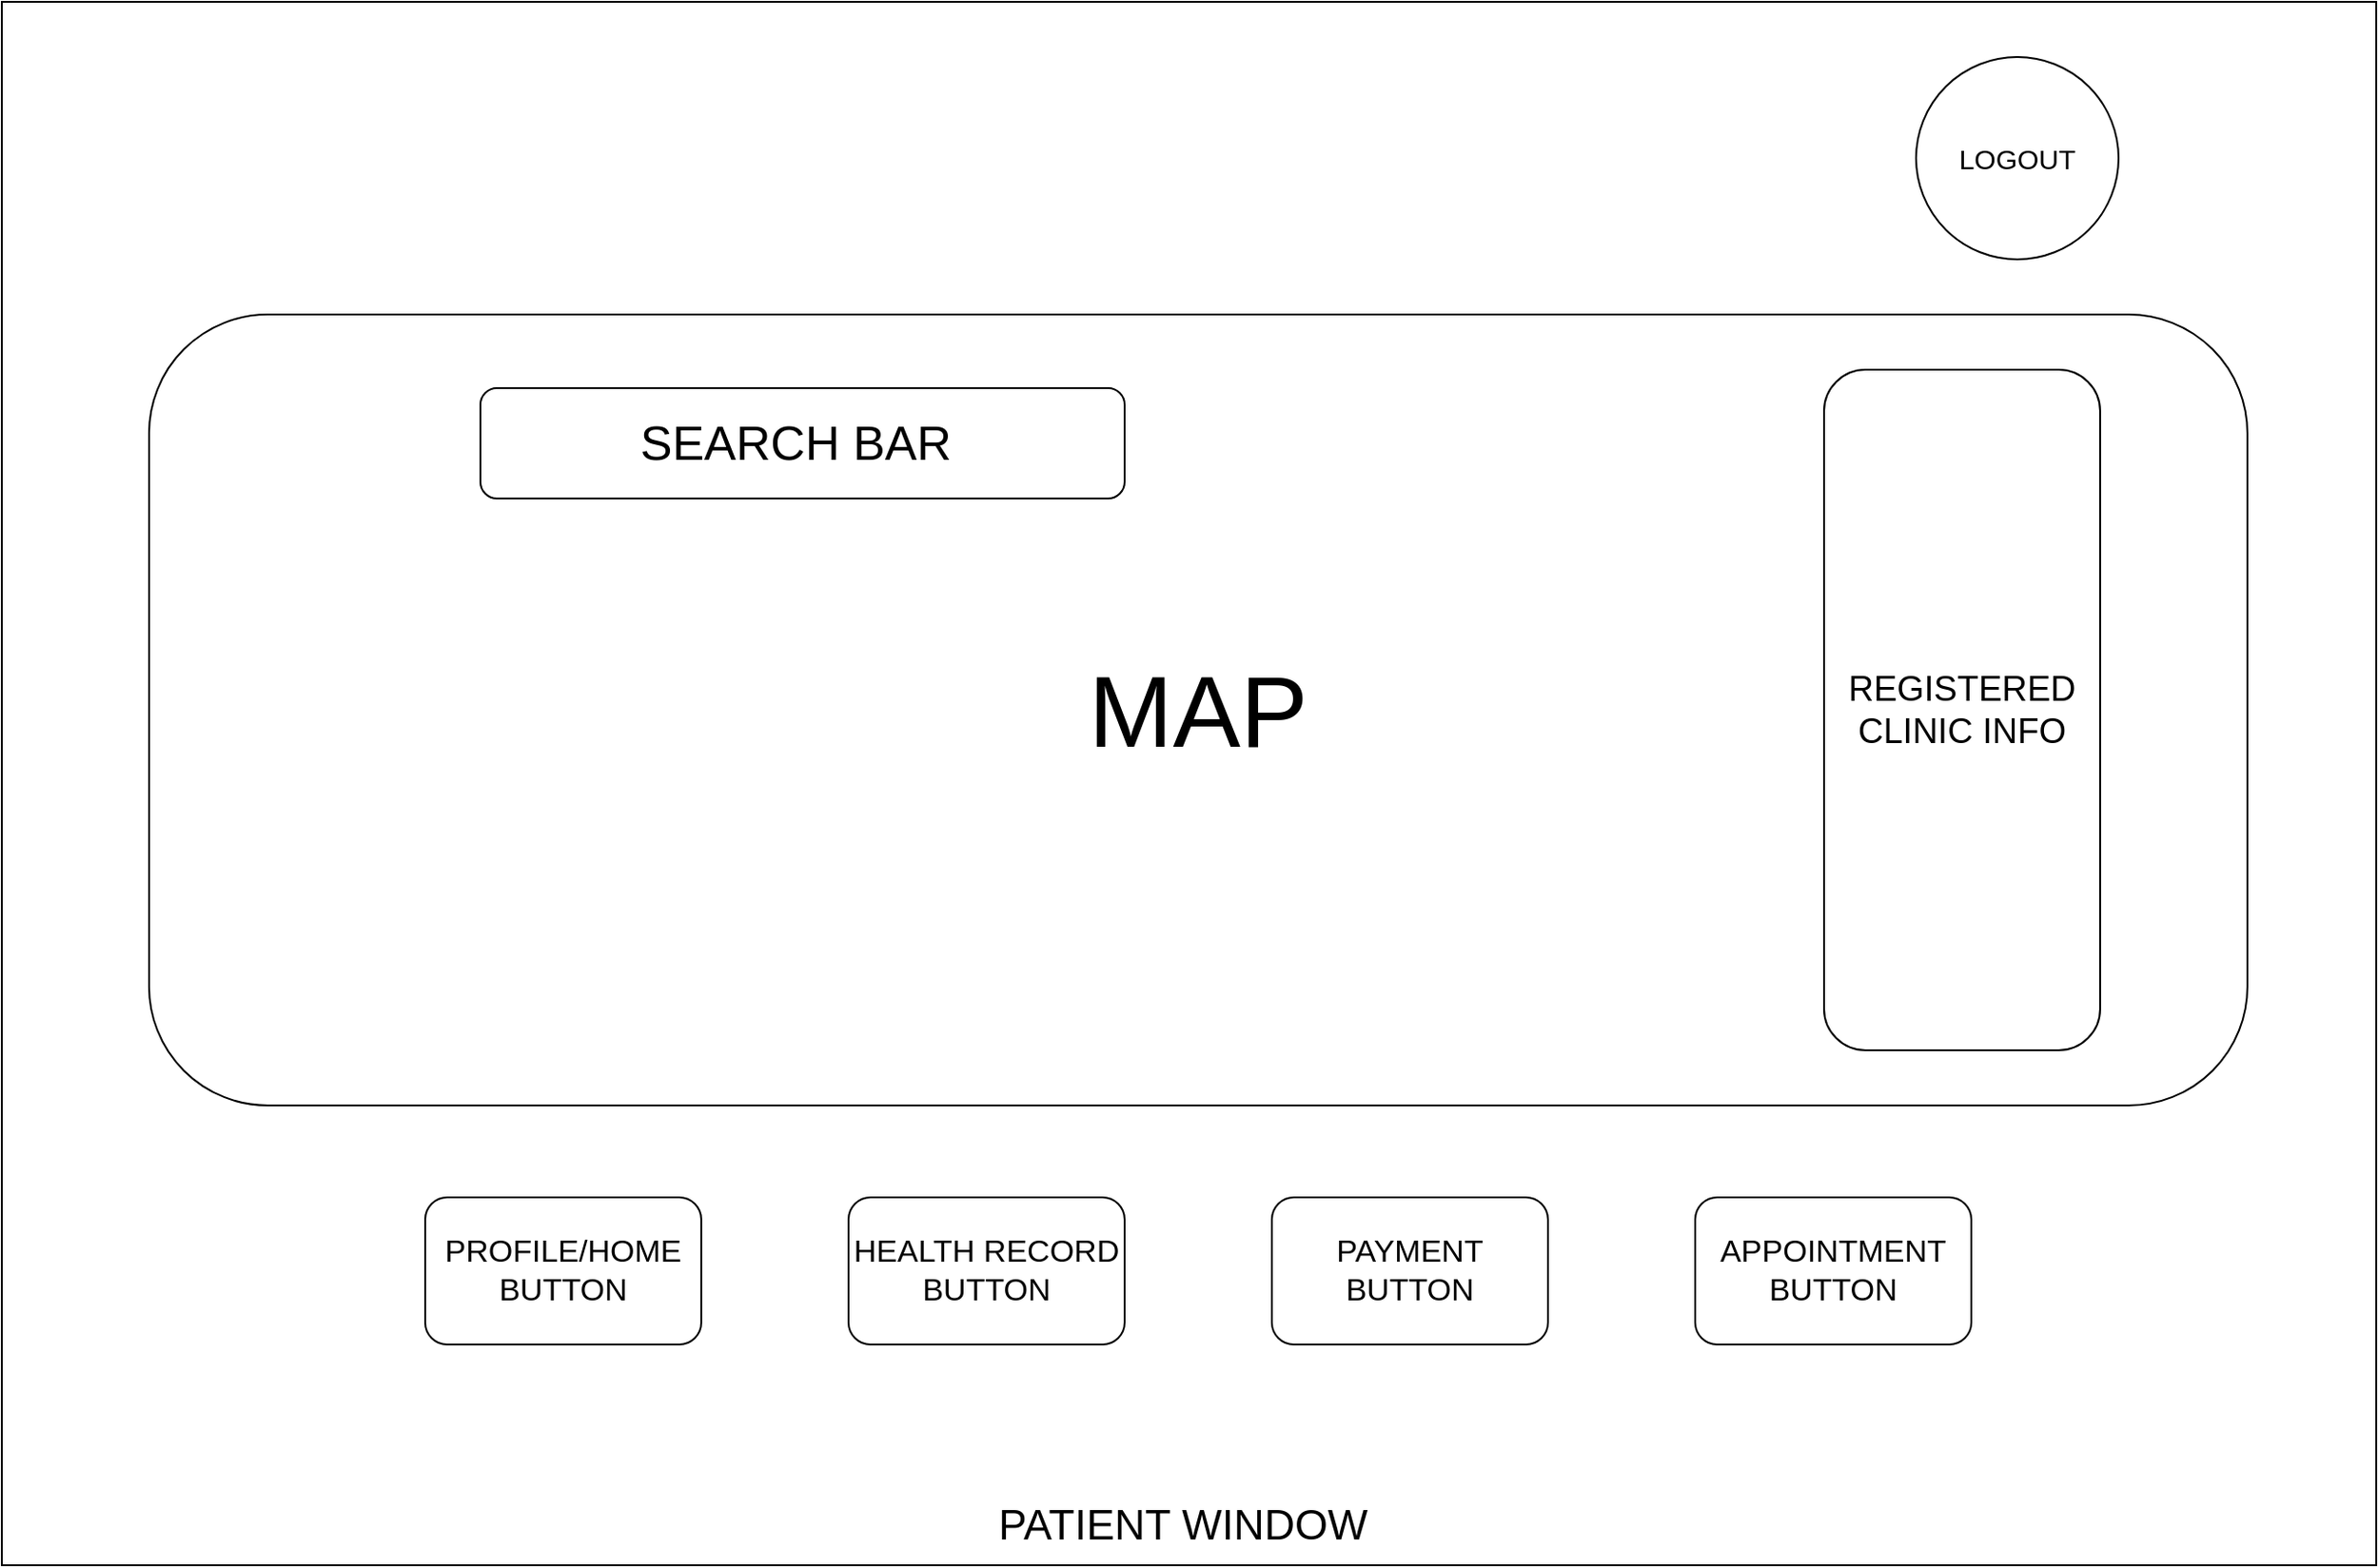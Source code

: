 <mxfile version="24.4.9" type="github">
  <diagram name="Page-1" id="okTLoViYhg8rLxMZZsJ8">
    <mxGraphModel dx="2564" dy="2237" grid="1" gridSize="10" guides="1" tooltips="1" connect="1" arrows="1" fold="1" page="1" pageScale="1" pageWidth="850" pageHeight="1100" math="0" shadow="0">
      <root>
        <mxCell id="0" />
        <mxCell id="1" parent="0" />
        <mxCell id="AzHhvhDQPTIsctlQIrj7-4" value="&lt;div&gt;&lt;br&gt;&lt;/div&gt;&lt;div&gt;&lt;br&gt;&lt;/div&gt;&lt;div&gt;&lt;br&gt;&lt;/div&gt;&lt;div&gt;&lt;br&gt;&lt;/div&gt;&lt;div&gt;&lt;br&gt;&lt;/div&gt;&lt;div&gt;&lt;br&gt;&lt;/div&gt;&lt;div&gt;&lt;br&gt;&lt;/div&gt;&lt;div&gt;&lt;br&gt;&lt;/div&gt;&lt;div&gt;&lt;br&gt;&lt;/div&gt;&lt;div&gt;&lt;br&gt;&lt;/div&gt;&lt;div&gt;&lt;br&gt;&lt;/div&gt;&lt;div&gt;&lt;br&gt;&lt;/div&gt;&lt;div&gt;&lt;br&gt;&lt;/div&gt;&lt;div&gt;&lt;br&gt;&lt;/div&gt;&lt;div&gt;&lt;br&gt;&lt;/div&gt;&lt;div&gt;&lt;br&gt;&lt;/div&gt;&lt;div&gt;&lt;br&gt;&lt;/div&gt;&lt;div&gt;&lt;br&gt;&lt;/div&gt;&lt;div&gt;&lt;br&gt;&lt;/div&gt;&lt;div&gt;&lt;br&gt;&lt;/div&gt;&lt;div&gt;&lt;br&gt;&lt;/div&gt;&lt;div&gt;&lt;br&gt;&lt;/div&gt;&lt;div&gt;&lt;br&gt;&lt;/div&gt;&lt;div&gt;&lt;br&gt;&lt;/div&gt;&lt;div&gt;&lt;br&gt;&lt;/div&gt;&lt;div&gt;&lt;br&gt;&lt;/div&gt;&lt;div&gt;&lt;br&gt;&lt;/div&gt;&lt;div&gt;&lt;br&gt;&lt;/div&gt;&lt;div&gt;&lt;br&gt;&lt;/div&gt;&lt;div&gt;&lt;br&gt;&lt;/div&gt;&lt;div&gt;&lt;br&gt;&lt;/div&gt;&lt;div&gt;&lt;br&gt;&lt;/div&gt;&lt;div&gt;&lt;br&gt;&lt;/div&gt;&lt;div&gt;&lt;br&gt;&lt;/div&gt;&lt;div&gt;&lt;br&gt;&lt;/div&gt;&lt;div&gt;&lt;br&gt;&lt;/div&gt;&lt;div&gt;&lt;br&gt;&lt;/div&gt;&lt;div&gt;&lt;br&gt;&lt;/div&gt;&lt;div&gt;&lt;br&gt;&lt;/div&gt;&lt;div&gt;&lt;br&gt;&lt;/div&gt;&lt;div&gt;&lt;br&gt;&lt;/div&gt;&lt;div&gt;&lt;br&gt;&lt;/div&gt;&lt;div&gt;&lt;br&gt;&lt;/div&gt;&lt;div&gt;&lt;br&gt;&lt;/div&gt;&lt;div&gt;&lt;br&gt;&lt;/div&gt;&lt;div&gt;&lt;br&gt;&lt;/div&gt;&lt;div&gt;&lt;br&gt;&lt;/div&gt;&lt;div&gt;&lt;br&gt;&lt;/div&gt;&lt;div&gt;&lt;br&gt;&lt;/div&gt;&lt;div&gt;&lt;br&gt;&lt;/div&gt;&lt;div&gt;&lt;br&gt;&lt;/div&gt;&lt;div&gt;&lt;br&gt;&lt;/div&gt;&lt;div&gt;&lt;br&gt;&lt;/div&gt;&lt;div&gt;&lt;br&gt;&lt;/div&gt;&lt;div&gt;&lt;br&gt;&lt;/div&gt;&lt;div&gt;&lt;br&gt;&lt;/div&gt;&lt;div&gt;&lt;font style=&quot;font-size: 23px;&quot;&gt;PATIENT WINDOW&amp;nbsp;&lt;/font&gt;&lt;/div&gt;" style="rounded=0;whiteSpace=wrap;html=1;movable=0;resizable=0;rotatable=0;deletable=0;editable=0;locked=1;connectable=0;" vertex="1" parent="1">
          <mxGeometry x="-170" y="-210" width="1290" height="850" as="geometry" />
        </mxCell>
        <mxCell id="AzHhvhDQPTIsctlQIrj7-1" value="&lt;font style=&quot;font-size: 55px;&quot;&gt;MAP&lt;/font&gt;" style="rounded=1;whiteSpace=wrap;html=1;" vertex="1" parent="1">
          <mxGeometry x="-90" y="-40" width="1140" height="430" as="geometry" />
        </mxCell>
        <mxCell id="AzHhvhDQPTIsctlQIrj7-2" value="&lt;font style=&quot;font-size: 26px;&quot;&gt;SEARCH BAR&amp;nbsp;&lt;/font&gt;" style="rounded=1;whiteSpace=wrap;html=1;" vertex="1" parent="1">
          <mxGeometry x="90" width="350" height="60" as="geometry" />
        </mxCell>
        <mxCell id="AzHhvhDQPTIsctlQIrj7-3" value="&lt;font style=&quot;font-size: 19px;&quot;&gt;REGISTERED CLINIC INFO&lt;/font&gt;" style="rounded=1;whiteSpace=wrap;html=1;" vertex="1" parent="1">
          <mxGeometry x="820" y="-10" width="150" height="370" as="geometry" />
        </mxCell>
        <mxCell id="AzHhvhDQPTIsctlQIrj7-6" value="&lt;font style=&quot;font-size: 17px;&quot;&gt;HEALTH RECORD&lt;/font&gt;&lt;div style=&quot;font-size: 17px;&quot;&gt;&lt;font style=&quot;font-size: 17px;&quot;&gt;BUTTON&lt;/font&gt;&lt;/div&gt;" style="rounded=1;whiteSpace=wrap;html=1;" vertex="1" parent="1">
          <mxGeometry x="290" y="440" width="150" height="80" as="geometry" />
        </mxCell>
        <mxCell id="AzHhvhDQPTIsctlQIrj7-7" value="&lt;font style=&quot;font-size: 15px;&quot;&gt;LOGOUT&lt;/font&gt;" style="ellipse;whiteSpace=wrap;html=1;aspect=fixed;" vertex="1" parent="1">
          <mxGeometry x="870" y="-180" width="110" height="110" as="geometry" />
        </mxCell>
        <mxCell id="AzHhvhDQPTIsctlQIrj7-9" value="&lt;span style=&quot;font-size: 17px;&quot;&gt;PAYMENT BUTTON&lt;/span&gt;" style="rounded=1;whiteSpace=wrap;html=1;" vertex="1" parent="1">
          <mxGeometry x="520" y="440" width="150" height="80" as="geometry" />
        </mxCell>
        <mxCell id="AzHhvhDQPTIsctlQIrj7-10" value="&lt;span style=&quot;font-size: 17px;&quot;&gt;PROFILE/HOME BUTTON&lt;/span&gt;" style="rounded=1;whiteSpace=wrap;html=1;" vertex="1" parent="1">
          <mxGeometry x="60" y="440" width="150" height="80" as="geometry" />
        </mxCell>
        <mxCell id="AzHhvhDQPTIsctlQIrj7-11" value="&lt;span style=&quot;font-size: 17px;&quot;&gt;APPOINTMENT BUTTON&lt;/span&gt;" style="rounded=1;whiteSpace=wrap;html=1;" vertex="1" parent="1">
          <mxGeometry x="750" y="440" width="150" height="80" as="geometry" />
        </mxCell>
      </root>
    </mxGraphModel>
  </diagram>
</mxfile>
